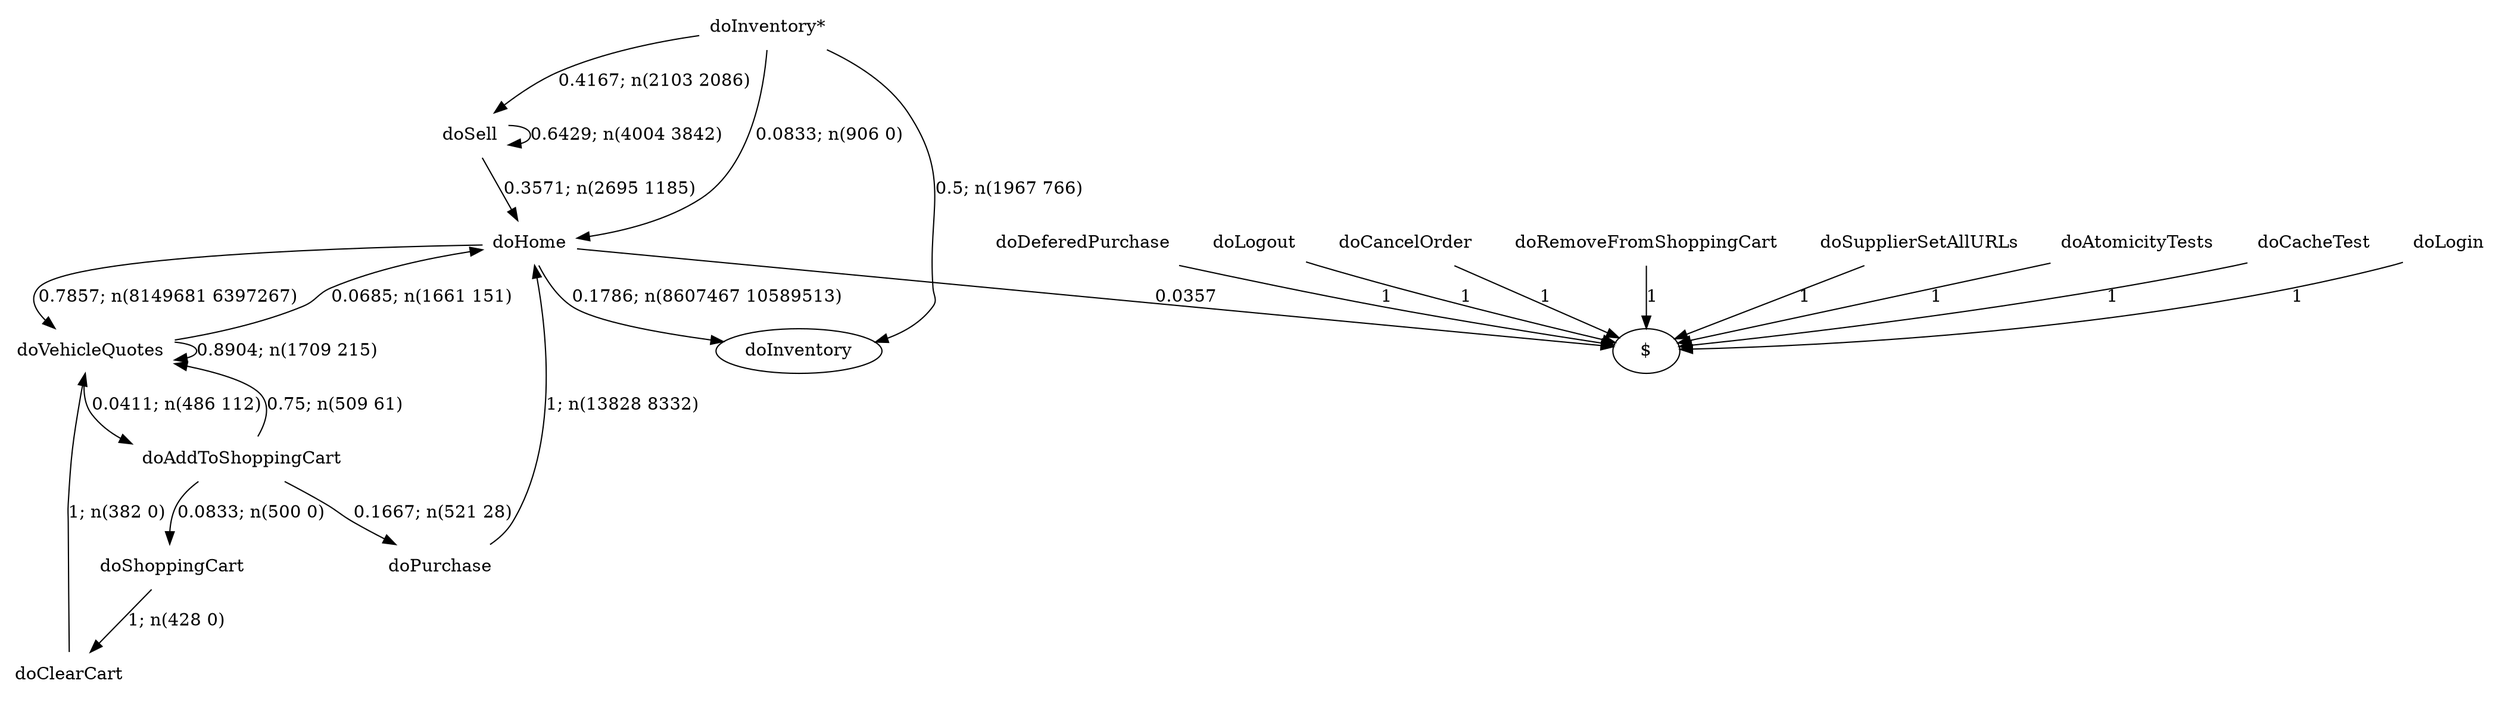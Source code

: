 digraph G {"doInventory*" [label="doInventory*",shape=none];"doSupplierSetAllURLs" [label="doSupplierSetAllURLs",shape=none];"doAtomicityTests" [label="doAtomicityTests",shape=none];"doCacheTest" [label="doCacheTest",shape=none];"doLogin" [label="doLogin",shape=none];"doVehicleQuotes" [label="doVehicleQuotes",shape=none];"doAddToShoppingCart" [label="doAddToShoppingCart",shape=none];"doDeferedPurchase" [label="doDeferedPurchase",shape=none];"doHome" [label="doHome",shape=none];"doShoppingCart" [label="doShoppingCart",shape=none];"doClearCart" [label="doClearCart",shape=none];"doPurchase" [label="doPurchase",shape=none];"doSell" [label="doSell",shape=none];"doLogout" [label="doLogout",shape=none];"doCancelOrder" [label="doCancelOrder",shape=none];"doRemoveFromShoppingCart" [label="doRemoveFromShoppingCart",shape=none];"doInventory*"->"doInventory" [style=solid,label="0.5; n(1967 766)"];"doInventory*"->"doHome" [style=solid,label="0.0833; n(906 0)"];"doInventory*"->"doSell" [style=solid,label="0.4167; n(2103 2086)"];"doSupplierSetAllURLs"->"$" [style=solid,label="1"];"doAtomicityTests"->"$" [style=solid,label="1"];"doCacheTest"->"$" [style=solid,label="1"];"doLogin"->"$" [style=solid,label="1"];"doVehicleQuotes"->"doVehicleQuotes" [style=solid,label="0.8904; n(1709 215)"];"doVehicleQuotes"->"doAddToShoppingCart" [style=solid,label="0.0411; n(486 112)"];"doVehicleQuotes"->"doHome" [style=solid,label="0.0685; n(1661 151)"];"doAddToShoppingCart"->"doVehicleQuotes" [style=solid,label="0.75; n(509 61)"];"doAddToShoppingCart"->"doShoppingCart" [style=solid,label="0.0833; n(500 0)"];"doAddToShoppingCart"->"doPurchase" [style=solid,label="0.1667; n(521 28)"];"doDeferedPurchase"->"$" [style=solid,label="1"];"doHome"->"doInventory" [style=solid,label="0.1786; n(8607467 10589513)"];"doHome"->"doVehicleQuotes" [style=solid,label="0.7857; n(8149681 6397267)"];"doHome"->"$" [style=solid,label="0.0357"];"doShoppingCart"->"doClearCart" [style=solid,label="1; n(428 0)"];"doClearCart"->"doVehicleQuotes" [style=solid,label="1; n(382 0)"];"doPurchase"->"doHome" [style=solid,label="1; n(13828 8332)"];"doSell"->"doHome" [style=solid,label="0.3571; n(2695 1185)"];"doSell"->"doSell" [style=solid,label="0.6429; n(4004 3842)"];"doLogout"->"$" [style=solid,label="1"];"doCancelOrder"->"$" [style=solid,label="1"];"doRemoveFromShoppingCart"->"$" [style=solid,label="1"];}